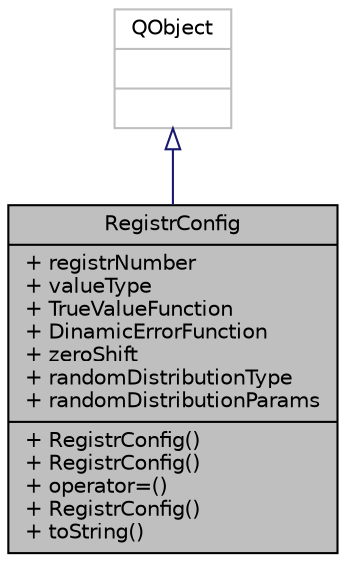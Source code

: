 digraph "RegistrConfig"
{
  edge [fontname="Helvetica",fontsize="10",labelfontname="Helvetica",labelfontsize="10"];
  node [fontname="Helvetica",fontsize="10",shape=record];
  Node2 [label="{RegistrConfig\n|+ registrNumber\l+ valueType\l+ TrueValueFunction\l+ DinamicErrorFunction\l+ zeroShift\l+ randomDistributionType\l+ randomDistributionParams\l|+ RegistrConfig()\l+ RegistrConfig()\l+ operator=()\l+ RegistrConfig()\l+ toString()\l}",height=0.2,width=0.4,color="black", fillcolor="grey75", style="filled", fontcolor="black"];
  Node3 -> Node2 [dir="back",color="midnightblue",fontsize="10",style="solid",arrowtail="onormal",fontname="Helvetica"];
  Node3 [label="{QObject\n||}",height=0.2,width=0.4,color="grey75", fillcolor="white", style="filled"];
}
